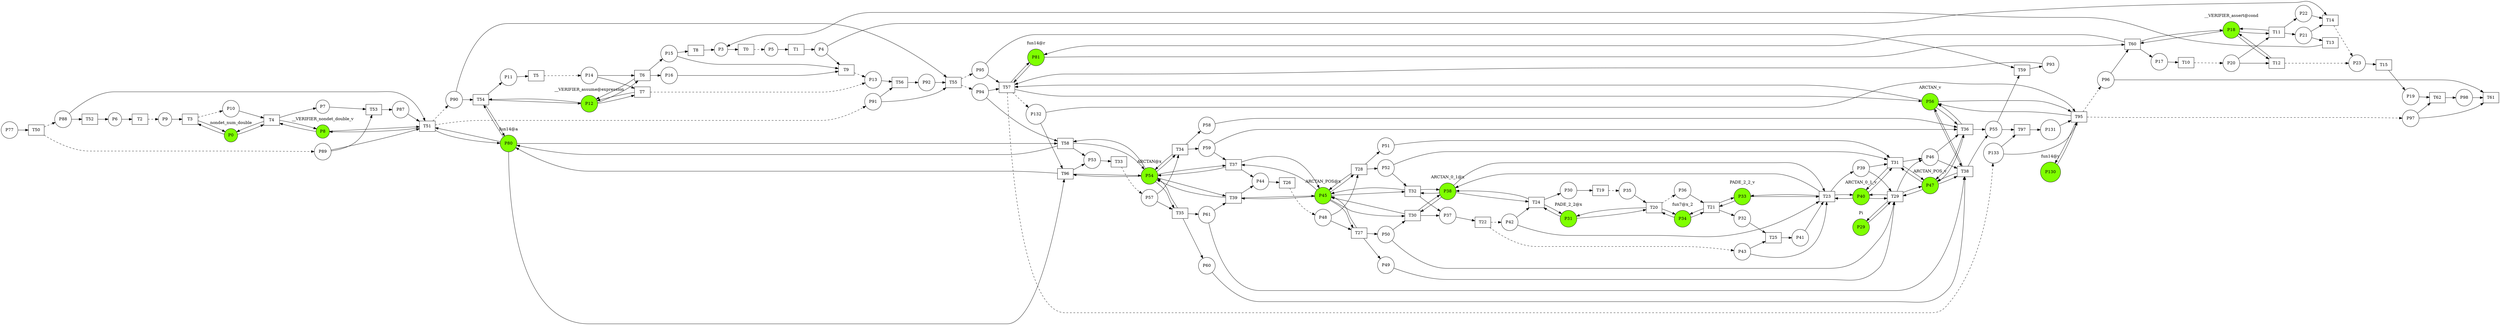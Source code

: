 digraph G{
rankdir = LR
subgraph cluster_P0{label="nondet_num_double"color="white"P0[shape=circle, style="filled",color="black",fillcolor="chartreuse"]}
P3[shape=circle]
P4[shape=circle]
P5[shape=circle]
P6[shape=circle]
P7[shape=circle]
subgraph cluster_P8{label="__VERIFIER_nondet_double_v"color="white"P8[shape=circle, style="filled",color="black",fillcolor="chartreuse"]}
P9[shape=circle]
P10[shape=circle]
P11[shape=circle]
subgraph cluster_P12{label="__VERIFIER_assume@expression"color="white"P12[shape=circle, style="filled",color="black",fillcolor="chartreuse"]}
P13[shape=circle]
P14[shape=circle]
P15[shape=circle]
P16[shape=circle]
P17[shape=circle]
subgraph cluster_P18{label="__VERIFIER_assert@cond"color="white"P18[shape=circle, style="filled",color="black",fillcolor="chartreuse"]}
P19[shape=circle]
P20[shape=circle]
P21[shape=circle]
P22[shape=circle]
P23[shape=circle]
subgraph cluster_P29{label="Pi"color="white"P29[shape=circle, style="filled",color="black",fillcolor="chartreuse"]}
P30[shape=circle]
subgraph cluster_P31{label="PADE_2_2@x"color="white"P31[shape=circle, style="filled",color="black",fillcolor="chartreuse"]}
P32[shape=circle]
subgraph cluster_P33{label="PADE_2_2_v"color="white"P33[shape=circle, style="filled",color="black",fillcolor="chartreuse"]}
subgraph cluster_P34{label="fun7@x_2"color="white"P34[shape=circle, style="filled",color="black",fillcolor="chartreuse"]}
P35[shape=circle]
P36[shape=circle]
P37[shape=circle]
subgraph cluster_P38{label="ARCTAN_0_1@x"color="white"P38[shape=circle, style="filled",color="black",fillcolor="chartreuse"]}
P39[shape=circle]
subgraph cluster_P40{label="ARCTAN_0_1_v"color="white"P40[shape=circle, style="filled",color="black",fillcolor="chartreuse"]}
P41[shape=circle]
P42[shape=circle]
P43[shape=circle]
P44[shape=circle]
subgraph cluster_P45{label="ARCTAN_POS@x"color="white"P45[shape=circle, style="filled",color="black",fillcolor="chartreuse"]}
P46[shape=circle]
subgraph cluster_P47{label="ARCTAN_POS_v"color="white"P47[shape=circle, style="filled",color="black",fillcolor="chartreuse"]}
P48[shape=circle]
P49[shape=circle]
P50[shape=circle]
P51[shape=circle]
P52[shape=circle]
P53[shape=circle]
subgraph cluster_P54{label="ARCTAN@x"color="white"P54[shape=circle, style="filled",color="black",fillcolor="chartreuse"]}
P55[shape=circle]
subgraph cluster_P56{label="ARCTAN_v"color="white"P56[shape=circle, style="filled",color="black",fillcolor="chartreuse"]}
P57[shape=circle]
P58[shape=circle]
P59[shape=circle]
P60[shape=circle]
P61[shape=circle]
P77[shape=circle]
subgraph cluster_P130{label="fun14@y"color="white"P130[shape=circle, style="filled",color="black",fillcolor="chartreuse"]}
subgraph cluster_P80{label="fun14@a"color="white"P80[shape=circle, style="filled",color="black",fillcolor="chartreuse"]}
subgraph cluster_P81{label="fun14@r"color="white"P81[shape=circle, style="filled",color="black",fillcolor="chartreuse"]}
P87[shape=circle]
P88[shape=circle]
P89[shape=circle]
P90[shape=circle]
P91[shape=circle]
P92[shape=circle]
P93[shape=circle]
P94[shape=circle]
P95[shape=circle]
P96[shape=circle]
P97[shape=circle]
P98[shape=circle]
P131[shape=circle]
P132[shape=circle]
P133[shape=circle]
T0[shape=box]
T1[shape=box]
T10[shape=box]
T11[shape=box]
T12[shape=box]
T13[shape=box]
T14[shape=box]
T15[shape=box]
T19[shape=box]
T2[shape=box]
T20[shape=box]
T21[shape=box]
T22[shape=box]
T23[shape=box]
T24[shape=box]
T25[shape=box]
T26[shape=box]
T27[shape=box]
T28[shape=box]
T29[shape=box]
T3[shape=box]
T30[shape=box]
T31[shape=box]
T32[shape=box]
T33[shape=box]
T34[shape=box]
T35[shape=box]
T36[shape=box]
T37[shape=box]
T38[shape=box]
T39[shape=box]
T4[shape=box]
T5[shape=box]
T50[shape=box]
T51[shape=box]
T52[shape=box]
T53[shape=box]
T54[shape=box]
T55[shape=box]
T56[shape=box]
T57[shape=box]
T58[shape=box]
T59[shape=box]
T6[shape=box]
T60[shape=box]
T61[shape=box]
T62[shape=box]
T7[shape=box]
T8[shape=box]
T9[shape=box]
T95[shape=box]
T96[shape=box]
T97[shape=box]
P3->T0
P5->T1
T1->P4
T0->P5[style="dashed"]
P6->T2
P9->T3
P0->T3
T3->P0
P10->T4
T4->P7
T4->P8
P8->T4
P0->T4
T4->P0
T2->P9[style="dashed"]
T3->P10[style="dashed"]
P11->T5
P15->T8
P16->T9
P15->T9
T8->P3
P4->T9
P12->T6
T6->P12
P12->T7
T7->P12
T6->P15
T6->P16
P14->T6
P14->T7
T5->P14[style="dashed"]
T9->P13[style="dashed"]
T7->P13[style="dashed"]
P17->T10
P21->T13
P22->T14
P21->T14
T13->P3
P4->T14
P18->T11
T11->P18
P18->T12
T12->P18
T11->P21
T11->P22
P20->T11
P20->T12
P23->T15
T15->P19
T10->P20[style="dashed"]
T14->P23[style="dashed"]
T12->P23[style="dashed"]
P30->T19
P35->T20
P34->T20
P31->T20
T20->P31
T20->P34
P36->T21
T21->P32
T21->P33
P33->T21
P34->T21
T21->P34
T19->P35[style="dashed"]
T20->P36[style="dashed"]
P37->T22
P41->T23
P42->T24
P42->T23
P43->T23
P32->T25
P43->T25
T24->P30
T24->P31
P31->T24
P38->T24
T24->P38
T25->P41
T23->P39
T23->P40
P40->T23
P38->T23
T23->P38
P33->T23
T23->P33
T22->P42[style="dashed"]
T22->P43[style="dashed"]
P44->T26
P49->T29
P50->T30
P50->T29
T30->P37
T30->P38
P38->T30
P45->T30
T30->P45
P39->T29
T29->P46
T29->P47
P47->T29
P29->T29
T29->P29
P40->T29
T29->P40
P51->T31
P52->T32
P52->T31
T32->P37
T32->P38
P38->T32
P45->T32
T32->P45
P39->T31
T31->P46
T31->P47
P47->T31
P40->T31
T31->P40
P45->T27
T27->P45
P45->T28
T28->P45
T27->P50
T27->P49
T28->P52
T28->P51
P48->T27
P48->T28
T26->P48[style="dashed"]
P53->T33
P58->T36
P59->T37
P59->T36
T37->P44
T37->P45
P45->T37
P54->T37
T37->P54
P46->T36
T36->P55
T36->P56
P56->T36
P47->T36
T36->P47
P60->T38
P61->T39
P61->T38
T39->P44
T39->P45
P45->T39
P54->T39
T39->P54
P46->T38
T38->P55
T38->P56
P56->T38
P47->T38
T38->P47
P54->T34
T34->P54
P54->T35
T35->P54
T34->P59
T34->P58
T35->P61
T35->P60
P57->T34
P57->T35
T33->P57[style="dashed"]
P77->T50
P88->T52
P88->T51
P89->T51
P7->T53
P89->T53
T52->P6
T53->P87
P87->T51
P80->T51
P8->T51
T51->P8
T51->P80
P90->T54
P92->T55
P90->T55
P91->T55
P13->T56
P91->T56
T54->P11
T54->P12
P12->T54
P80->T54
T54->P80
T56->P92
P94->T58
P94->T57
P95->T57
P55->T59
P95->T59
T58->P53
T58->P54
P54->T58
P80->T58
T58->P80
T59->P93
P93->T57
P81->T57
P56->T57
T57->P56
T57->P81
P96->T60
P98->T61
P96->T61
P97->T61
P19->T62
P97->T62
T60->P17
T60->P18
P18->T60
P81->T60
T60->P81
T62->P98
T50->P88[style="dashed"]
T50->P89[style="dashed"]
T51->P90[style="dashed"]
T51->P91[style="dashed"]
T55->P94[style="dashed"]
T55->P95[style="dashed"]
P132->T96
P132->T95
P133->T95
P55->T97
P133->T97
T96->P53
T96->P54
P54->T96
P80->T96
T96->P80
T97->P131
P131->T95
P130->T95
P56->T95
T95->P56
T95->P130
T95->P96[style="dashed"]
T95->P97[style="dashed"]
T57->P132[style="dashed"]
T57->P133[style="dashed"]
}

